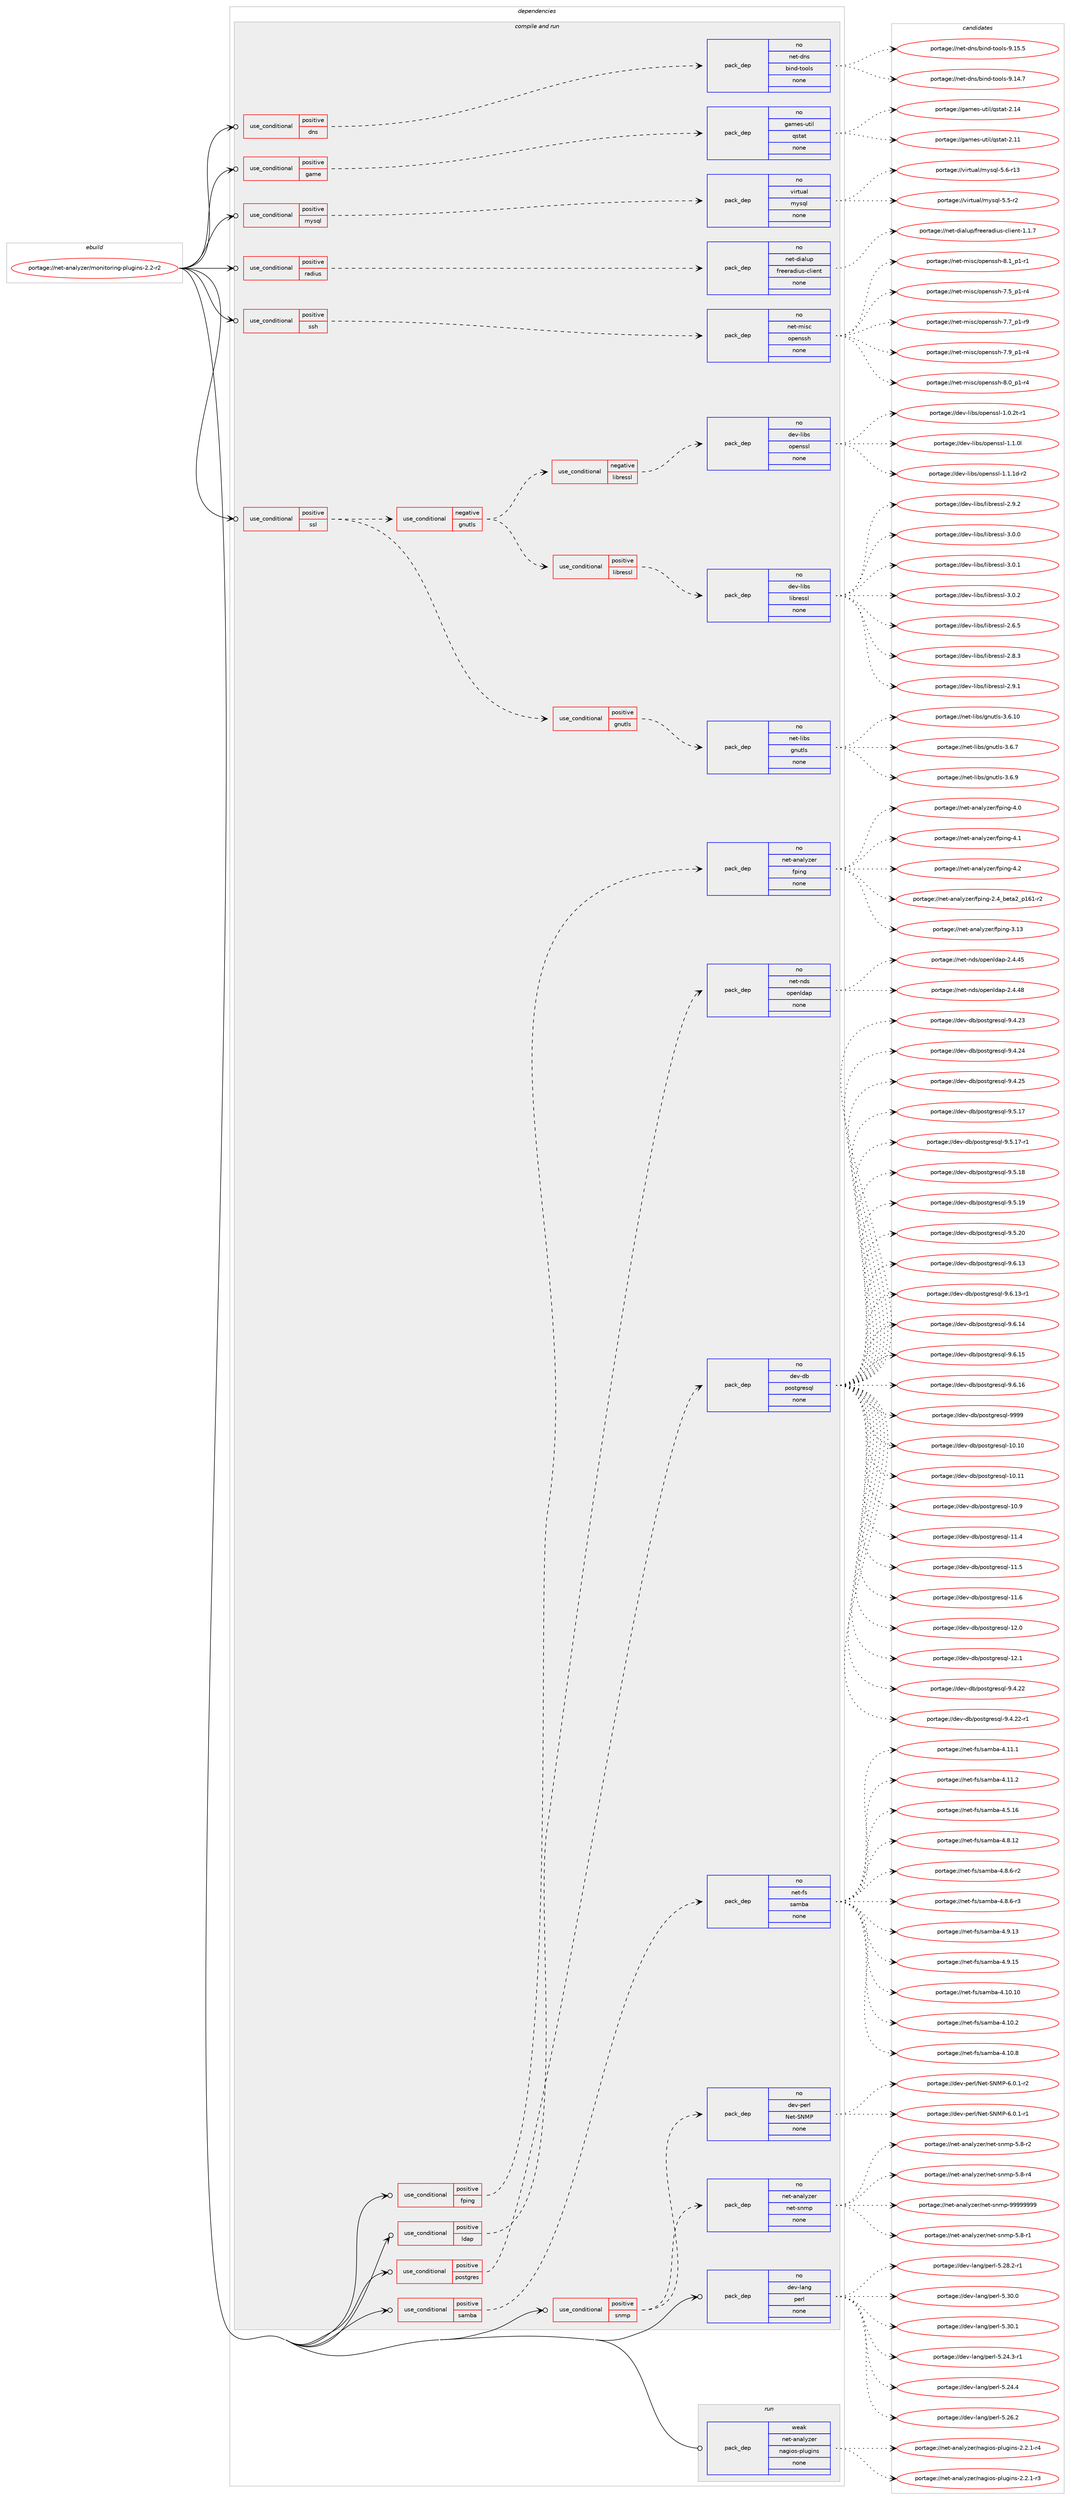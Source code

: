 digraph prolog {

# *************
# Graph options
# *************

newrank=true;
concentrate=true;
compound=true;
graph [rankdir=LR,fontname=Helvetica,fontsize=10,ranksep=1.5];#, ranksep=2.5, nodesep=0.2];
edge  [arrowhead=vee];
node  [fontname=Helvetica,fontsize=10];

# **********
# The ebuild
# **********

subgraph cluster_leftcol {
color=gray;
rank=same;
label=<<i>ebuild</i>>;
id [label="portage://net-analyzer/monitoring-plugins-2.2-r2", color=red, width=4, href="../net-analyzer/monitoring-plugins-2.2-r2.svg"];
}

# ****************
# The dependencies
# ****************

subgraph cluster_midcol {
color=gray;
label=<<i>dependencies</i>>;
subgraph cluster_compile {
fillcolor="#eeeeee";
style=filled;
label=<<i>compile</i>>;
}
subgraph cluster_compileandrun {
fillcolor="#eeeeee";
style=filled;
label=<<i>compile and run</i>>;
subgraph cond86335 {
dependency346461 [label=<<TABLE BORDER="0" CELLBORDER="1" CELLSPACING="0" CELLPADDING="4"><TR><TD ROWSPAN="3" CELLPADDING="10">use_conditional</TD></TR><TR><TD>positive</TD></TR><TR><TD>dns</TD></TR></TABLE>>, shape=none, color=red];
subgraph pack254443 {
dependency346462 [label=<<TABLE BORDER="0" CELLBORDER="1" CELLSPACING="0" CELLPADDING="4" WIDTH="220"><TR><TD ROWSPAN="6" CELLPADDING="30">pack_dep</TD></TR><TR><TD WIDTH="110">no</TD></TR><TR><TD>net-dns</TD></TR><TR><TD>bind-tools</TD></TR><TR><TD>none</TD></TR><TR><TD></TD></TR></TABLE>>, shape=none, color=blue];
}
dependency346461:e -> dependency346462:w [weight=20,style="dashed",arrowhead="vee"];
}
id:e -> dependency346461:w [weight=20,style="solid",arrowhead="odotvee"];
subgraph cond86336 {
dependency346463 [label=<<TABLE BORDER="0" CELLBORDER="1" CELLSPACING="0" CELLPADDING="4"><TR><TD ROWSPAN="3" CELLPADDING="10">use_conditional</TD></TR><TR><TD>positive</TD></TR><TR><TD>fping</TD></TR></TABLE>>, shape=none, color=red];
subgraph pack254444 {
dependency346464 [label=<<TABLE BORDER="0" CELLBORDER="1" CELLSPACING="0" CELLPADDING="4" WIDTH="220"><TR><TD ROWSPAN="6" CELLPADDING="30">pack_dep</TD></TR><TR><TD WIDTH="110">no</TD></TR><TR><TD>net-analyzer</TD></TR><TR><TD>fping</TD></TR><TR><TD>none</TD></TR><TR><TD></TD></TR></TABLE>>, shape=none, color=blue];
}
dependency346463:e -> dependency346464:w [weight=20,style="dashed",arrowhead="vee"];
}
id:e -> dependency346463:w [weight=20,style="solid",arrowhead="odotvee"];
subgraph cond86337 {
dependency346465 [label=<<TABLE BORDER="0" CELLBORDER="1" CELLSPACING="0" CELLPADDING="4"><TR><TD ROWSPAN="3" CELLPADDING="10">use_conditional</TD></TR><TR><TD>positive</TD></TR><TR><TD>game</TD></TR></TABLE>>, shape=none, color=red];
subgraph pack254445 {
dependency346466 [label=<<TABLE BORDER="0" CELLBORDER="1" CELLSPACING="0" CELLPADDING="4" WIDTH="220"><TR><TD ROWSPAN="6" CELLPADDING="30">pack_dep</TD></TR><TR><TD WIDTH="110">no</TD></TR><TR><TD>games-util</TD></TR><TR><TD>qstat</TD></TR><TR><TD>none</TD></TR><TR><TD></TD></TR></TABLE>>, shape=none, color=blue];
}
dependency346465:e -> dependency346466:w [weight=20,style="dashed",arrowhead="vee"];
}
id:e -> dependency346465:w [weight=20,style="solid",arrowhead="odotvee"];
subgraph cond86338 {
dependency346467 [label=<<TABLE BORDER="0" CELLBORDER="1" CELLSPACING="0" CELLPADDING="4"><TR><TD ROWSPAN="3" CELLPADDING="10">use_conditional</TD></TR><TR><TD>positive</TD></TR><TR><TD>ldap</TD></TR></TABLE>>, shape=none, color=red];
subgraph pack254446 {
dependency346468 [label=<<TABLE BORDER="0" CELLBORDER="1" CELLSPACING="0" CELLPADDING="4" WIDTH="220"><TR><TD ROWSPAN="6" CELLPADDING="30">pack_dep</TD></TR><TR><TD WIDTH="110">no</TD></TR><TR><TD>net-nds</TD></TR><TR><TD>openldap</TD></TR><TR><TD>none</TD></TR><TR><TD></TD></TR></TABLE>>, shape=none, color=blue];
}
dependency346467:e -> dependency346468:w [weight=20,style="dashed",arrowhead="vee"];
}
id:e -> dependency346467:w [weight=20,style="solid",arrowhead="odotvee"];
subgraph cond86339 {
dependency346469 [label=<<TABLE BORDER="0" CELLBORDER="1" CELLSPACING="0" CELLPADDING="4"><TR><TD ROWSPAN="3" CELLPADDING="10">use_conditional</TD></TR><TR><TD>positive</TD></TR><TR><TD>mysql</TD></TR></TABLE>>, shape=none, color=red];
subgraph pack254447 {
dependency346470 [label=<<TABLE BORDER="0" CELLBORDER="1" CELLSPACING="0" CELLPADDING="4" WIDTH="220"><TR><TD ROWSPAN="6" CELLPADDING="30">pack_dep</TD></TR><TR><TD WIDTH="110">no</TD></TR><TR><TD>virtual</TD></TR><TR><TD>mysql</TD></TR><TR><TD>none</TD></TR><TR><TD></TD></TR></TABLE>>, shape=none, color=blue];
}
dependency346469:e -> dependency346470:w [weight=20,style="dashed",arrowhead="vee"];
}
id:e -> dependency346469:w [weight=20,style="solid",arrowhead="odotvee"];
subgraph cond86340 {
dependency346471 [label=<<TABLE BORDER="0" CELLBORDER="1" CELLSPACING="0" CELLPADDING="4"><TR><TD ROWSPAN="3" CELLPADDING="10">use_conditional</TD></TR><TR><TD>positive</TD></TR><TR><TD>postgres</TD></TR></TABLE>>, shape=none, color=red];
subgraph pack254448 {
dependency346472 [label=<<TABLE BORDER="0" CELLBORDER="1" CELLSPACING="0" CELLPADDING="4" WIDTH="220"><TR><TD ROWSPAN="6" CELLPADDING="30">pack_dep</TD></TR><TR><TD WIDTH="110">no</TD></TR><TR><TD>dev-db</TD></TR><TR><TD>postgresql</TD></TR><TR><TD>none</TD></TR><TR><TD></TD></TR></TABLE>>, shape=none, color=blue];
}
dependency346471:e -> dependency346472:w [weight=20,style="dashed",arrowhead="vee"];
}
id:e -> dependency346471:w [weight=20,style="solid",arrowhead="odotvee"];
subgraph cond86341 {
dependency346473 [label=<<TABLE BORDER="0" CELLBORDER="1" CELLSPACING="0" CELLPADDING="4"><TR><TD ROWSPAN="3" CELLPADDING="10">use_conditional</TD></TR><TR><TD>positive</TD></TR><TR><TD>radius</TD></TR></TABLE>>, shape=none, color=red];
subgraph pack254449 {
dependency346474 [label=<<TABLE BORDER="0" CELLBORDER="1" CELLSPACING="0" CELLPADDING="4" WIDTH="220"><TR><TD ROWSPAN="6" CELLPADDING="30">pack_dep</TD></TR><TR><TD WIDTH="110">no</TD></TR><TR><TD>net-dialup</TD></TR><TR><TD>freeradius-client</TD></TR><TR><TD>none</TD></TR><TR><TD></TD></TR></TABLE>>, shape=none, color=blue];
}
dependency346473:e -> dependency346474:w [weight=20,style="dashed",arrowhead="vee"];
}
id:e -> dependency346473:w [weight=20,style="solid",arrowhead="odotvee"];
subgraph cond86342 {
dependency346475 [label=<<TABLE BORDER="0" CELLBORDER="1" CELLSPACING="0" CELLPADDING="4"><TR><TD ROWSPAN="3" CELLPADDING="10">use_conditional</TD></TR><TR><TD>positive</TD></TR><TR><TD>samba</TD></TR></TABLE>>, shape=none, color=red];
subgraph pack254450 {
dependency346476 [label=<<TABLE BORDER="0" CELLBORDER="1" CELLSPACING="0" CELLPADDING="4" WIDTH="220"><TR><TD ROWSPAN="6" CELLPADDING="30">pack_dep</TD></TR><TR><TD WIDTH="110">no</TD></TR><TR><TD>net-fs</TD></TR><TR><TD>samba</TD></TR><TR><TD>none</TD></TR><TR><TD></TD></TR></TABLE>>, shape=none, color=blue];
}
dependency346475:e -> dependency346476:w [weight=20,style="dashed",arrowhead="vee"];
}
id:e -> dependency346475:w [weight=20,style="solid",arrowhead="odotvee"];
subgraph cond86343 {
dependency346477 [label=<<TABLE BORDER="0" CELLBORDER="1" CELLSPACING="0" CELLPADDING="4"><TR><TD ROWSPAN="3" CELLPADDING="10">use_conditional</TD></TR><TR><TD>positive</TD></TR><TR><TD>snmp</TD></TR></TABLE>>, shape=none, color=red];
subgraph pack254451 {
dependency346478 [label=<<TABLE BORDER="0" CELLBORDER="1" CELLSPACING="0" CELLPADDING="4" WIDTH="220"><TR><TD ROWSPAN="6" CELLPADDING="30">pack_dep</TD></TR><TR><TD WIDTH="110">no</TD></TR><TR><TD>dev-perl</TD></TR><TR><TD>Net-SNMP</TD></TR><TR><TD>none</TD></TR><TR><TD></TD></TR></TABLE>>, shape=none, color=blue];
}
dependency346477:e -> dependency346478:w [weight=20,style="dashed",arrowhead="vee"];
subgraph pack254452 {
dependency346479 [label=<<TABLE BORDER="0" CELLBORDER="1" CELLSPACING="0" CELLPADDING="4" WIDTH="220"><TR><TD ROWSPAN="6" CELLPADDING="30">pack_dep</TD></TR><TR><TD WIDTH="110">no</TD></TR><TR><TD>net-analyzer</TD></TR><TR><TD>net-snmp</TD></TR><TR><TD>none</TD></TR><TR><TD></TD></TR></TABLE>>, shape=none, color=blue];
}
dependency346477:e -> dependency346479:w [weight=20,style="dashed",arrowhead="vee"];
}
id:e -> dependency346477:w [weight=20,style="solid",arrowhead="odotvee"];
subgraph cond86344 {
dependency346480 [label=<<TABLE BORDER="0" CELLBORDER="1" CELLSPACING="0" CELLPADDING="4"><TR><TD ROWSPAN="3" CELLPADDING="10">use_conditional</TD></TR><TR><TD>positive</TD></TR><TR><TD>ssh</TD></TR></TABLE>>, shape=none, color=red];
subgraph pack254453 {
dependency346481 [label=<<TABLE BORDER="0" CELLBORDER="1" CELLSPACING="0" CELLPADDING="4" WIDTH="220"><TR><TD ROWSPAN="6" CELLPADDING="30">pack_dep</TD></TR><TR><TD WIDTH="110">no</TD></TR><TR><TD>net-misc</TD></TR><TR><TD>openssh</TD></TR><TR><TD>none</TD></TR><TR><TD></TD></TR></TABLE>>, shape=none, color=blue];
}
dependency346480:e -> dependency346481:w [weight=20,style="dashed",arrowhead="vee"];
}
id:e -> dependency346480:w [weight=20,style="solid",arrowhead="odotvee"];
subgraph cond86345 {
dependency346482 [label=<<TABLE BORDER="0" CELLBORDER="1" CELLSPACING="0" CELLPADDING="4"><TR><TD ROWSPAN="3" CELLPADDING="10">use_conditional</TD></TR><TR><TD>positive</TD></TR><TR><TD>ssl</TD></TR></TABLE>>, shape=none, color=red];
subgraph cond86346 {
dependency346483 [label=<<TABLE BORDER="0" CELLBORDER="1" CELLSPACING="0" CELLPADDING="4"><TR><TD ROWSPAN="3" CELLPADDING="10">use_conditional</TD></TR><TR><TD>negative</TD></TR><TR><TD>gnutls</TD></TR></TABLE>>, shape=none, color=red];
subgraph cond86347 {
dependency346484 [label=<<TABLE BORDER="0" CELLBORDER="1" CELLSPACING="0" CELLPADDING="4"><TR><TD ROWSPAN="3" CELLPADDING="10">use_conditional</TD></TR><TR><TD>negative</TD></TR><TR><TD>libressl</TD></TR></TABLE>>, shape=none, color=red];
subgraph pack254454 {
dependency346485 [label=<<TABLE BORDER="0" CELLBORDER="1" CELLSPACING="0" CELLPADDING="4" WIDTH="220"><TR><TD ROWSPAN="6" CELLPADDING="30">pack_dep</TD></TR><TR><TD WIDTH="110">no</TD></TR><TR><TD>dev-libs</TD></TR><TR><TD>openssl</TD></TR><TR><TD>none</TD></TR><TR><TD></TD></TR></TABLE>>, shape=none, color=blue];
}
dependency346484:e -> dependency346485:w [weight=20,style="dashed",arrowhead="vee"];
}
dependency346483:e -> dependency346484:w [weight=20,style="dashed",arrowhead="vee"];
subgraph cond86348 {
dependency346486 [label=<<TABLE BORDER="0" CELLBORDER="1" CELLSPACING="0" CELLPADDING="4"><TR><TD ROWSPAN="3" CELLPADDING="10">use_conditional</TD></TR><TR><TD>positive</TD></TR><TR><TD>libressl</TD></TR></TABLE>>, shape=none, color=red];
subgraph pack254455 {
dependency346487 [label=<<TABLE BORDER="0" CELLBORDER="1" CELLSPACING="0" CELLPADDING="4" WIDTH="220"><TR><TD ROWSPAN="6" CELLPADDING="30">pack_dep</TD></TR><TR><TD WIDTH="110">no</TD></TR><TR><TD>dev-libs</TD></TR><TR><TD>libressl</TD></TR><TR><TD>none</TD></TR><TR><TD></TD></TR></TABLE>>, shape=none, color=blue];
}
dependency346486:e -> dependency346487:w [weight=20,style="dashed",arrowhead="vee"];
}
dependency346483:e -> dependency346486:w [weight=20,style="dashed",arrowhead="vee"];
}
dependency346482:e -> dependency346483:w [weight=20,style="dashed",arrowhead="vee"];
subgraph cond86349 {
dependency346488 [label=<<TABLE BORDER="0" CELLBORDER="1" CELLSPACING="0" CELLPADDING="4"><TR><TD ROWSPAN="3" CELLPADDING="10">use_conditional</TD></TR><TR><TD>positive</TD></TR><TR><TD>gnutls</TD></TR></TABLE>>, shape=none, color=red];
subgraph pack254456 {
dependency346489 [label=<<TABLE BORDER="0" CELLBORDER="1" CELLSPACING="0" CELLPADDING="4" WIDTH="220"><TR><TD ROWSPAN="6" CELLPADDING="30">pack_dep</TD></TR><TR><TD WIDTH="110">no</TD></TR><TR><TD>net-libs</TD></TR><TR><TD>gnutls</TD></TR><TR><TD>none</TD></TR><TR><TD></TD></TR></TABLE>>, shape=none, color=blue];
}
dependency346488:e -> dependency346489:w [weight=20,style="dashed",arrowhead="vee"];
}
dependency346482:e -> dependency346488:w [weight=20,style="dashed",arrowhead="vee"];
}
id:e -> dependency346482:w [weight=20,style="solid",arrowhead="odotvee"];
subgraph pack254457 {
dependency346490 [label=<<TABLE BORDER="0" CELLBORDER="1" CELLSPACING="0" CELLPADDING="4" WIDTH="220"><TR><TD ROWSPAN="6" CELLPADDING="30">pack_dep</TD></TR><TR><TD WIDTH="110">no</TD></TR><TR><TD>dev-lang</TD></TR><TR><TD>perl</TD></TR><TR><TD>none</TD></TR><TR><TD></TD></TR></TABLE>>, shape=none, color=blue];
}
id:e -> dependency346490:w [weight=20,style="solid",arrowhead="odotvee"];
}
subgraph cluster_run {
fillcolor="#eeeeee";
style=filled;
label=<<i>run</i>>;
subgraph pack254458 {
dependency346491 [label=<<TABLE BORDER="0" CELLBORDER="1" CELLSPACING="0" CELLPADDING="4" WIDTH="220"><TR><TD ROWSPAN="6" CELLPADDING="30">pack_dep</TD></TR><TR><TD WIDTH="110">weak</TD></TR><TR><TD>net-analyzer</TD></TR><TR><TD>nagios-plugins</TD></TR><TR><TD>none</TD></TR><TR><TD></TD></TR></TABLE>>, shape=none, color=blue];
}
id:e -> dependency346491:w [weight=20,style="solid",arrowhead="odot"];
}
}

# **************
# The candidates
# **************

subgraph cluster_choices {
rank=same;
color=gray;
label=<<i>candidates</i>>;

subgraph choice254443 {
color=black;
nodesep=1;
choiceportage1101011164510011011547981051101004511611111110811545574649524655 [label="portage://net-dns/bind-tools-9.14.7", color=red, width=4,href="../net-dns/bind-tools-9.14.7.svg"];
choiceportage1101011164510011011547981051101004511611111110811545574649534653 [label="portage://net-dns/bind-tools-9.15.5", color=red, width=4,href="../net-dns/bind-tools-9.15.5.svg"];
dependency346462:e -> choiceportage1101011164510011011547981051101004511611111110811545574649524655:w [style=dotted,weight="100"];
dependency346462:e -> choiceportage1101011164510011011547981051101004511611111110811545574649534653:w [style=dotted,weight="100"];
}
subgraph choice254444 {
color=black;
nodesep=1;
choiceportage110101116459711097108121122101114471021121051101034550465295981011169750951124954494511450 [label="portage://net-analyzer/fping-2.4_beta2_p161-r2", color=red, width=4,href="../net-analyzer/fping-2.4_beta2_p161-r2.svg"];
choiceportage110101116459711097108121122101114471021121051101034551464951 [label="portage://net-analyzer/fping-3.13", color=red, width=4,href="../net-analyzer/fping-3.13.svg"];
choiceportage1101011164597110971081211221011144710211210511010345524648 [label="portage://net-analyzer/fping-4.0", color=red, width=4,href="../net-analyzer/fping-4.0.svg"];
choiceportage1101011164597110971081211221011144710211210511010345524649 [label="portage://net-analyzer/fping-4.1", color=red, width=4,href="../net-analyzer/fping-4.1.svg"];
choiceportage1101011164597110971081211221011144710211210511010345524650 [label="portage://net-analyzer/fping-4.2", color=red, width=4,href="../net-analyzer/fping-4.2.svg"];
dependency346464:e -> choiceportage110101116459711097108121122101114471021121051101034550465295981011169750951124954494511450:w [style=dotted,weight="100"];
dependency346464:e -> choiceportage110101116459711097108121122101114471021121051101034551464951:w [style=dotted,weight="100"];
dependency346464:e -> choiceportage1101011164597110971081211221011144710211210511010345524648:w [style=dotted,weight="100"];
dependency346464:e -> choiceportage1101011164597110971081211221011144710211210511010345524649:w [style=dotted,weight="100"];
dependency346464:e -> choiceportage1101011164597110971081211221011144710211210511010345524650:w [style=dotted,weight="100"];
}
subgraph choice254445 {
color=black;
nodesep=1;
choiceportage103971091011154511711610510847113115116971164550464949 [label="portage://games-util/qstat-2.11", color=red, width=4,href="../games-util/qstat-2.11.svg"];
choiceportage103971091011154511711610510847113115116971164550464952 [label="portage://games-util/qstat-2.14", color=red, width=4,href="../games-util/qstat-2.14.svg"];
dependency346466:e -> choiceportage103971091011154511711610510847113115116971164550464949:w [style=dotted,weight="100"];
dependency346466:e -> choiceportage103971091011154511711610510847113115116971164550464952:w [style=dotted,weight="100"];
}
subgraph choice254446 {
color=black;
nodesep=1;
choiceportage11010111645110100115471111121011101081009711245504652465253 [label="portage://net-nds/openldap-2.4.45", color=red, width=4,href="../net-nds/openldap-2.4.45.svg"];
choiceportage11010111645110100115471111121011101081009711245504652465256 [label="portage://net-nds/openldap-2.4.48", color=red, width=4,href="../net-nds/openldap-2.4.48.svg"];
dependency346468:e -> choiceportage11010111645110100115471111121011101081009711245504652465253:w [style=dotted,weight="100"];
dependency346468:e -> choiceportage11010111645110100115471111121011101081009711245504652465256:w [style=dotted,weight="100"];
}
subgraph choice254447 {
color=black;
nodesep=1;
choiceportage1181051141161179710847109121115113108455346534511450 [label="portage://virtual/mysql-5.5-r2", color=red, width=4,href="../virtual/mysql-5.5-r2.svg"];
choiceportage118105114116117971084710912111511310845534654451144951 [label="portage://virtual/mysql-5.6-r13", color=red, width=4,href="../virtual/mysql-5.6-r13.svg"];
dependency346470:e -> choiceportage1181051141161179710847109121115113108455346534511450:w [style=dotted,weight="100"];
dependency346470:e -> choiceportage118105114116117971084710912111511310845534654451144951:w [style=dotted,weight="100"];
}
subgraph choice254448 {
color=black;
nodesep=1;
choiceportage100101118451009847112111115116103114101115113108454948464948 [label="portage://dev-db/postgresql-10.10", color=red, width=4,href="../dev-db/postgresql-10.10.svg"];
choiceportage100101118451009847112111115116103114101115113108454948464949 [label="portage://dev-db/postgresql-10.11", color=red, width=4,href="../dev-db/postgresql-10.11.svg"];
choiceportage1001011184510098471121111151161031141011151131084549484657 [label="portage://dev-db/postgresql-10.9", color=red, width=4,href="../dev-db/postgresql-10.9.svg"];
choiceportage1001011184510098471121111151161031141011151131084549494652 [label="portage://dev-db/postgresql-11.4", color=red, width=4,href="../dev-db/postgresql-11.4.svg"];
choiceportage1001011184510098471121111151161031141011151131084549494653 [label="portage://dev-db/postgresql-11.5", color=red, width=4,href="../dev-db/postgresql-11.5.svg"];
choiceportage1001011184510098471121111151161031141011151131084549494654 [label="portage://dev-db/postgresql-11.6", color=red, width=4,href="../dev-db/postgresql-11.6.svg"];
choiceportage1001011184510098471121111151161031141011151131084549504648 [label="portage://dev-db/postgresql-12.0", color=red, width=4,href="../dev-db/postgresql-12.0.svg"];
choiceportage1001011184510098471121111151161031141011151131084549504649 [label="portage://dev-db/postgresql-12.1", color=red, width=4,href="../dev-db/postgresql-12.1.svg"];
choiceportage10010111845100984711211111511610311410111511310845574652465050 [label="portage://dev-db/postgresql-9.4.22", color=red, width=4,href="../dev-db/postgresql-9.4.22.svg"];
choiceportage100101118451009847112111115116103114101115113108455746524650504511449 [label="portage://dev-db/postgresql-9.4.22-r1", color=red, width=4,href="../dev-db/postgresql-9.4.22-r1.svg"];
choiceportage10010111845100984711211111511610311410111511310845574652465051 [label="portage://dev-db/postgresql-9.4.23", color=red, width=4,href="../dev-db/postgresql-9.4.23.svg"];
choiceportage10010111845100984711211111511610311410111511310845574652465052 [label="portage://dev-db/postgresql-9.4.24", color=red, width=4,href="../dev-db/postgresql-9.4.24.svg"];
choiceportage10010111845100984711211111511610311410111511310845574652465053 [label="portage://dev-db/postgresql-9.4.25", color=red, width=4,href="../dev-db/postgresql-9.4.25.svg"];
choiceportage10010111845100984711211111511610311410111511310845574653464955 [label="portage://dev-db/postgresql-9.5.17", color=red, width=4,href="../dev-db/postgresql-9.5.17.svg"];
choiceportage100101118451009847112111115116103114101115113108455746534649554511449 [label="portage://dev-db/postgresql-9.5.17-r1", color=red, width=4,href="../dev-db/postgresql-9.5.17-r1.svg"];
choiceportage10010111845100984711211111511610311410111511310845574653464956 [label="portage://dev-db/postgresql-9.5.18", color=red, width=4,href="../dev-db/postgresql-9.5.18.svg"];
choiceportage10010111845100984711211111511610311410111511310845574653464957 [label="portage://dev-db/postgresql-9.5.19", color=red, width=4,href="../dev-db/postgresql-9.5.19.svg"];
choiceportage10010111845100984711211111511610311410111511310845574653465048 [label="portage://dev-db/postgresql-9.5.20", color=red, width=4,href="../dev-db/postgresql-9.5.20.svg"];
choiceportage10010111845100984711211111511610311410111511310845574654464951 [label="portage://dev-db/postgresql-9.6.13", color=red, width=4,href="../dev-db/postgresql-9.6.13.svg"];
choiceportage100101118451009847112111115116103114101115113108455746544649514511449 [label="portage://dev-db/postgresql-9.6.13-r1", color=red, width=4,href="../dev-db/postgresql-9.6.13-r1.svg"];
choiceportage10010111845100984711211111511610311410111511310845574654464952 [label="portage://dev-db/postgresql-9.6.14", color=red, width=4,href="../dev-db/postgresql-9.6.14.svg"];
choiceportage10010111845100984711211111511610311410111511310845574654464953 [label="portage://dev-db/postgresql-9.6.15", color=red, width=4,href="../dev-db/postgresql-9.6.15.svg"];
choiceportage10010111845100984711211111511610311410111511310845574654464954 [label="portage://dev-db/postgresql-9.6.16", color=red, width=4,href="../dev-db/postgresql-9.6.16.svg"];
choiceportage1001011184510098471121111151161031141011151131084557575757 [label="portage://dev-db/postgresql-9999", color=red, width=4,href="../dev-db/postgresql-9999.svg"];
dependency346472:e -> choiceportage100101118451009847112111115116103114101115113108454948464948:w [style=dotted,weight="100"];
dependency346472:e -> choiceportage100101118451009847112111115116103114101115113108454948464949:w [style=dotted,weight="100"];
dependency346472:e -> choiceportage1001011184510098471121111151161031141011151131084549484657:w [style=dotted,weight="100"];
dependency346472:e -> choiceportage1001011184510098471121111151161031141011151131084549494652:w [style=dotted,weight="100"];
dependency346472:e -> choiceportage1001011184510098471121111151161031141011151131084549494653:w [style=dotted,weight="100"];
dependency346472:e -> choiceportage1001011184510098471121111151161031141011151131084549494654:w [style=dotted,weight="100"];
dependency346472:e -> choiceportage1001011184510098471121111151161031141011151131084549504648:w [style=dotted,weight="100"];
dependency346472:e -> choiceportage1001011184510098471121111151161031141011151131084549504649:w [style=dotted,weight="100"];
dependency346472:e -> choiceportage10010111845100984711211111511610311410111511310845574652465050:w [style=dotted,weight="100"];
dependency346472:e -> choiceportage100101118451009847112111115116103114101115113108455746524650504511449:w [style=dotted,weight="100"];
dependency346472:e -> choiceportage10010111845100984711211111511610311410111511310845574652465051:w [style=dotted,weight="100"];
dependency346472:e -> choiceportage10010111845100984711211111511610311410111511310845574652465052:w [style=dotted,weight="100"];
dependency346472:e -> choiceportage10010111845100984711211111511610311410111511310845574652465053:w [style=dotted,weight="100"];
dependency346472:e -> choiceportage10010111845100984711211111511610311410111511310845574653464955:w [style=dotted,weight="100"];
dependency346472:e -> choiceportage100101118451009847112111115116103114101115113108455746534649554511449:w [style=dotted,weight="100"];
dependency346472:e -> choiceportage10010111845100984711211111511610311410111511310845574653464956:w [style=dotted,weight="100"];
dependency346472:e -> choiceportage10010111845100984711211111511610311410111511310845574653464957:w [style=dotted,weight="100"];
dependency346472:e -> choiceportage10010111845100984711211111511610311410111511310845574653465048:w [style=dotted,weight="100"];
dependency346472:e -> choiceportage10010111845100984711211111511610311410111511310845574654464951:w [style=dotted,weight="100"];
dependency346472:e -> choiceportage100101118451009847112111115116103114101115113108455746544649514511449:w [style=dotted,weight="100"];
dependency346472:e -> choiceportage10010111845100984711211111511610311410111511310845574654464952:w [style=dotted,weight="100"];
dependency346472:e -> choiceportage10010111845100984711211111511610311410111511310845574654464953:w [style=dotted,weight="100"];
dependency346472:e -> choiceportage10010111845100984711211111511610311410111511310845574654464954:w [style=dotted,weight="100"];
dependency346472:e -> choiceportage1001011184510098471121111151161031141011151131084557575757:w [style=dotted,weight="100"];
}
subgraph choice254449 {
color=black;
nodesep=1;
choiceportage110101116451001059710811711247102114101101114971001051171154599108105101110116454946494655 [label="portage://net-dialup/freeradius-client-1.1.7", color=red, width=4,href="../net-dialup/freeradius-client-1.1.7.svg"];
dependency346474:e -> choiceportage110101116451001059710811711247102114101101114971001051171154599108105101110116454946494655:w [style=dotted,weight="100"];
}
subgraph choice254450 {
color=black;
nodesep=1;
choiceportage11010111645102115471159710998974552464948464948 [label="portage://net-fs/samba-4.10.10", color=red, width=4,href="../net-fs/samba-4.10.10.svg"];
choiceportage110101116451021154711597109989745524649484650 [label="portage://net-fs/samba-4.10.2", color=red, width=4,href="../net-fs/samba-4.10.2.svg"];
choiceportage110101116451021154711597109989745524649484656 [label="portage://net-fs/samba-4.10.8", color=red, width=4,href="../net-fs/samba-4.10.8.svg"];
choiceportage110101116451021154711597109989745524649494649 [label="portage://net-fs/samba-4.11.1", color=red, width=4,href="../net-fs/samba-4.11.1.svg"];
choiceportage110101116451021154711597109989745524649494650 [label="portage://net-fs/samba-4.11.2", color=red, width=4,href="../net-fs/samba-4.11.2.svg"];
choiceportage110101116451021154711597109989745524653464954 [label="portage://net-fs/samba-4.5.16", color=red, width=4,href="../net-fs/samba-4.5.16.svg"];
choiceportage110101116451021154711597109989745524656464950 [label="portage://net-fs/samba-4.8.12", color=red, width=4,href="../net-fs/samba-4.8.12.svg"];
choiceportage11010111645102115471159710998974552465646544511450 [label="portage://net-fs/samba-4.8.6-r2", color=red, width=4,href="../net-fs/samba-4.8.6-r2.svg"];
choiceportage11010111645102115471159710998974552465646544511451 [label="portage://net-fs/samba-4.8.6-r3", color=red, width=4,href="../net-fs/samba-4.8.6-r3.svg"];
choiceportage110101116451021154711597109989745524657464951 [label="portage://net-fs/samba-4.9.13", color=red, width=4,href="../net-fs/samba-4.9.13.svg"];
choiceportage110101116451021154711597109989745524657464953 [label="portage://net-fs/samba-4.9.15", color=red, width=4,href="../net-fs/samba-4.9.15.svg"];
dependency346476:e -> choiceportage11010111645102115471159710998974552464948464948:w [style=dotted,weight="100"];
dependency346476:e -> choiceportage110101116451021154711597109989745524649484650:w [style=dotted,weight="100"];
dependency346476:e -> choiceportage110101116451021154711597109989745524649484656:w [style=dotted,weight="100"];
dependency346476:e -> choiceportage110101116451021154711597109989745524649494649:w [style=dotted,weight="100"];
dependency346476:e -> choiceportage110101116451021154711597109989745524649494650:w [style=dotted,weight="100"];
dependency346476:e -> choiceportage110101116451021154711597109989745524653464954:w [style=dotted,weight="100"];
dependency346476:e -> choiceportage110101116451021154711597109989745524656464950:w [style=dotted,weight="100"];
dependency346476:e -> choiceportage11010111645102115471159710998974552465646544511450:w [style=dotted,weight="100"];
dependency346476:e -> choiceportage11010111645102115471159710998974552465646544511451:w [style=dotted,weight="100"];
dependency346476:e -> choiceportage110101116451021154711597109989745524657464951:w [style=dotted,weight="100"];
dependency346476:e -> choiceportage110101116451021154711597109989745524657464953:w [style=dotted,weight="100"];
}
subgraph choice254451 {
color=black;
nodesep=1;
choiceportage10010111845112101114108477810111645837877804554464846494511449 [label="portage://dev-perl/Net-SNMP-6.0.1-r1", color=red, width=4,href="../dev-perl/Net-SNMP-6.0.1-r1.svg"];
choiceportage10010111845112101114108477810111645837877804554464846494511450 [label="portage://dev-perl/Net-SNMP-6.0.1-r2", color=red, width=4,href="../dev-perl/Net-SNMP-6.0.1-r2.svg"];
dependency346478:e -> choiceportage10010111845112101114108477810111645837877804554464846494511449:w [style=dotted,weight="100"];
dependency346478:e -> choiceportage10010111845112101114108477810111645837877804554464846494511450:w [style=dotted,weight="100"];
}
subgraph choice254452 {
color=black;
nodesep=1;
choiceportage1101011164597110971081211221011144711010111645115110109112455346564511449 [label="portage://net-analyzer/net-snmp-5.8-r1", color=red, width=4,href="../net-analyzer/net-snmp-5.8-r1.svg"];
choiceportage1101011164597110971081211221011144711010111645115110109112455346564511450 [label="portage://net-analyzer/net-snmp-5.8-r2", color=red, width=4,href="../net-analyzer/net-snmp-5.8-r2.svg"];
choiceportage1101011164597110971081211221011144711010111645115110109112455346564511452 [label="portage://net-analyzer/net-snmp-5.8-r4", color=red, width=4,href="../net-analyzer/net-snmp-5.8-r4.svg"];
choiceportage1101011164597110971081211221011144711010111645115110109112455757575757575757 [label="portage://net-analyzer/net-snmp-99999999", color=red, width=4,href="../net-analyzer/net-snmp-99999999.svg"];
dependency346479:e -> choiceportage1101011164597110971081211221011144711010111645115110109112455346564511449:w [style=dotted,weight="100"];
dependency346479:e -> choiceportage1101011164597110971081211221011144711010111645115110109112455346564511450:w [style=dotted,weight="100"];
dependency346479:e -> choiceportage1101011164597110971081211221011144711010111645115110109112455346564511452:w [style=dotted,weight="100"];
dependency346479:e -> choiceportage1101011164597110971081211221011144711010111645115110109112455757575757575757:w [style=dotted,weight="100"];
}
subgraph choice254453 {
color=black;
nodesep=1;
choiceportage1101011164510910511599471111121011101151151044555465395112494511452 [label="portage://net-misc/openssh-7.5_p1-r4", color=red, width=4,href="../net-misc/openssh-7.5_p1-r4.svg"];
choiceportage1101011164510910511599471111121011101151151044555465595112494511457 [label="portage://net-misc/openssh-7.7_p1-r9", color=red, width=4,href="../net-misc/openssh-7.7_p1-r9.svg"];
choiceportage1101011164510910511599471111121011101151151044555465795112494511452 [label="portage://net-misc/openssh-7.9_p1-r4", color=red, width=4,href="../net-misc/openssh-7.9_p1-r4.svg"];
choiceportage1101011164510910511599471111121011101151151044556464895112494511452 [label="portage://net-misc/openssh-8.0_p1-r4", color=red, width=4,href="../net-misc/openssh-8.0_p1-r4.svg"];
choiceportage1101011164510910511599471111121011101151151044556464995112494511449 [label="portage://net-misc/openssh-8.1_p1-r1", color=red, width=4,href="../net-misc/openssh-8.1_p1-r1.svg"];
dependency346481:e -> choiceportage1101011164510910511599471111121011101151151044555465395112494511452:w [style=dotted,weight="100"];
dependency346481:e -> choiceportage1101011164510910511599471111121011101151151044555465595112494511457:w [style=dotted,weight="100"];
dependency346481:e -> choiceportage1101011164510910511599471111121011101151151044555465795112494511452:w [style=dotted,weight="100"];
dependency346481:e -> choiceportage1101011164510910511599471111121011101151151044556464895112494511452:w [style=dotted,weight="100"];
dependency346481:e -> choiceportage1101011164510910511599471111121011101151151044556464995112494511449:w [style=dotted,weight="100"];
}
subgraph choice254454 {
color=black;
nodesep=1;
choiceportage1001011184510810598115471111121011101151151084549464846501164511449 [label="portage://dev-libs/openssl-1.0.2t-r1", color=red, width=4,href="../dev-libs/openssl-1.0.2t-r1.svg"];
choiceportage100101118451081059811547111112101110115115108454946494648108 [label="portage://dev-libs/openssl-1.1.0l", color=red, width=4,href="../dev-libs/openssl-1.1.0l.svg"];
choiceportage1001011184510810598115471111121011101151151084549464946491004511450 [label="portage://dev-libs/openssl-1.1.1d-r2", color=red, width=4,href="../dev-libs/openssl-1.1.1d-r2.svg"];
dependency346485:e -> choiceportage1001011184510810598115471111121011101151151084549464846501164511449:w [style=dotted,weight="100"];
dependency346485:e -> choiceportage100101118451081059811547111112101110115115108454946494648108:w [style=dotted,weight="100"];
dependency346485:e -> choiceportage1001011184510810598115471111121011101151151084549464946491004511450:w [style=dotted,weight="100"];
}
subgraph choice254455 {
color=black;
nodesep=1;
choiceportage10010111845108105981154710810598114101115115108455046544653 [label="portage://dev-libs/libressl-2.6.5", color=red, width=4,href="../dev-libs/libressl-2.6.5.svg"];
choiceportage10010111845108105981154710810598114101115115108455046564651 [label="portage://dev-libs/libressl-2.8.3", color=red, width=4,href="../dev-libs/libressl-2.8.3.svg"];
choiceportage10010111845108105981154710810598114101115115108455046574649 [label="portage://dev-libs/libressl-2.9.1", color=red, width=4,href="../dev-libs/libressl-2.9.1.svg"];
choiceportage10010111845108105981154710810598114101115115108455046574650 [label="portage://dev-libs/libressl-2.9.2", color=red, width=4,href="../dev-libs/libressl-2.9.2.svg"];
choiceportage10010111845108105981154710810598114101115115108455146484648 [label="portage://dev-libs/libressl-3.0.0", color=red, width=4,href="../dev-libs/libressl-3.0.0.svg"];
choiceportage10010111845108105981154710810598114101115115108455146484649 [label="portage://dev-libs/libressl-3.0.1", color=red, width=4,href="../dev-libs/libressl-3.0.1.svg"];
choiceportage10010111845108105981154710810598114101115115108455146484650 [label="portage://dev-libs/libressl-3.0.2", color=red, width=4,href="../dev-libs/libressl-3.0.2.svg"];
dependency346487:e -> choiceportage10010111845108105981154710810598114101115115108455046544653:w [style=dotted,weight="100"];
dependency346487:e -> choiceportage10010111845108105981154710810598114101115115108455046564651:w [style=dotted,weight="100"];
dependency346487:e -> choiceportage10010111845108105981154710810598114101115115108455046574649:w [style=dotted,weight="100"];
dependency346487:e -> choiceportage10010111845108105981154710810598114101115115108455046574650:w [style=dotted,weight="100"];
dependency346487:e -> choiceportage10010111845108105981154710810598114101115115108455146484648:w [style=dotted,weight="100"];
dependency346487:e -> choiceportage10010111845108105981154710810598114101115115108455146484649:w [style=dotted,weight="100"];
dependency346487:e -> choiceportage10010111845108105981154710810598114101115115108455146484650:w [style=dotted,weight="100"];
}
subgraph choice254456 {
color=black;
nodesep=1;
choiceportage11010111645108105981154710311011711610811545514654464948 [label="portage://net-libs/gnutls-3.6.10", color=red, width=4,href="../net-libs/gnutls-3.6.10.svg"];
choiceportage110101116451081059811547103110117116108115455146544655 [label="portage://net-libs/gnutls-3.6.7", color=red, width=4,href="../net-libs/gnutls-3.6.7.svg"];
choiceportage110101116451081059811547103110117116108115455146544657 [label="portage://net-libs/gnutls-3.6.9", color=red, width=4,href="../net-libs/gnutls-3.6.9.svg"];
dependency346489:e -> choiceportage11010111645108105981154710311011711610811545514654464948:w [style=dotted,weight="100"];
dependency346489:e -> choiceportage110101116451081059811547103110117116108115455146544655:w [style=dotted,weight="100"];
dependency346489:e -> choiceportage110101116451081059811547103110117116108115455146544657:w [style=dotted,weight="100"];
}
subgraph choice254457 {
color=black;
nodesep=1;
choiceportage100101118451089711010347112101114108455346505246514511449 [label="portage://dev-lang/perl-5.24.3-r1", color=red, width=4,href="../dev-lang/perl-5.24.3-r1.svg"];
choiceportage10010111845108971101034711210111410845534650524652 [label="portage://dev-lang/perl-5.24.4", color=red, width=4,href="../dev-lang/perl-5.24.4.svg"];
choiceportage10010111845108971101034711210111410845534650544650 [label="portage://dev-lang/perl-5.26.2", color=red, width=4,href="../dev-lang/perl-5.26.2.svg"];
choiceportage100101118451089711010347112101114108455346505646504511449 [label="portage://dev-lang/perl-5.28.2-r1", color=red, width=4,href="../dev-lang/perl-5.28.2-r1.svg"];
choiceportage10010111845108971101034711210111410845534651484648 [label="portage://dev-lang/perl-5.30.0", color=red, width=4,href="../dev-lang/perl-5.30.0.svg"];
choiceportage10010111845108971101034711210111410845534651484649 [label="portage://dev-lang/perl-5.30.1", color=red, width=4,href="../dev-lang/perl-5.30.1.svg"];
dependency346490:e -> choiceportage100101118451089711010347112101114108455346505246514511449:w [style=dotted,weight="100"];
dependency346490:e -> choiceportage10010111845108971101034711210111410845534650524652:w [style=dotted,weight="100"];
dependency346490:e -> choiceportage10010111845108971101034711210111410845534650544650:w [style=dotted,weight="100"];
dependency346490:e -> choiceportage100101118451089711010347112101114108455346505646504511449:w [style=dotted,weight="100"];
dependency346490:e -> choiceportage10010111845108971101034711210111410845534651484648:w [style=dotted,weight="100"];
dependency346490:e -> choiceportage10010111845108971101034711210111410845534651484649:w [style=dotted,weight="100"];
}
subgraph choice254458 {
color=black;
nodesep=1;
choiceportage1101011164597110971081211221011144711097103105111115451121081171031051101154550465046494511451 [label="portage://net-analyzer/nagios-plugins-2.2.1-r3", color=red, width=4,href="../net-analyzer/nagios-plugins-2.2.1-r3.svg"];
choiceportage1101011164597110971081211221011144711097103105111115451121081171031051101154550465046494511452 [label="portage://net-analyzer/nagios-plugins-2.2.1-r4", color=red, width=4,href="../net-analyzer/nagios-plugins-2.2.1-r4.svg"];
dependency346491:e -> choiceportage1101011164597110971081211221011144711097103105111115451121081171031051101154550465046494511451:w [style=dotted,weight="100"];
dependency346491:e -> choiceportage1101011164597110971081211221011144711097103105111115451121081171031051101154550465046494511452:w [style=dotted,weight="100"];
}
}

}
